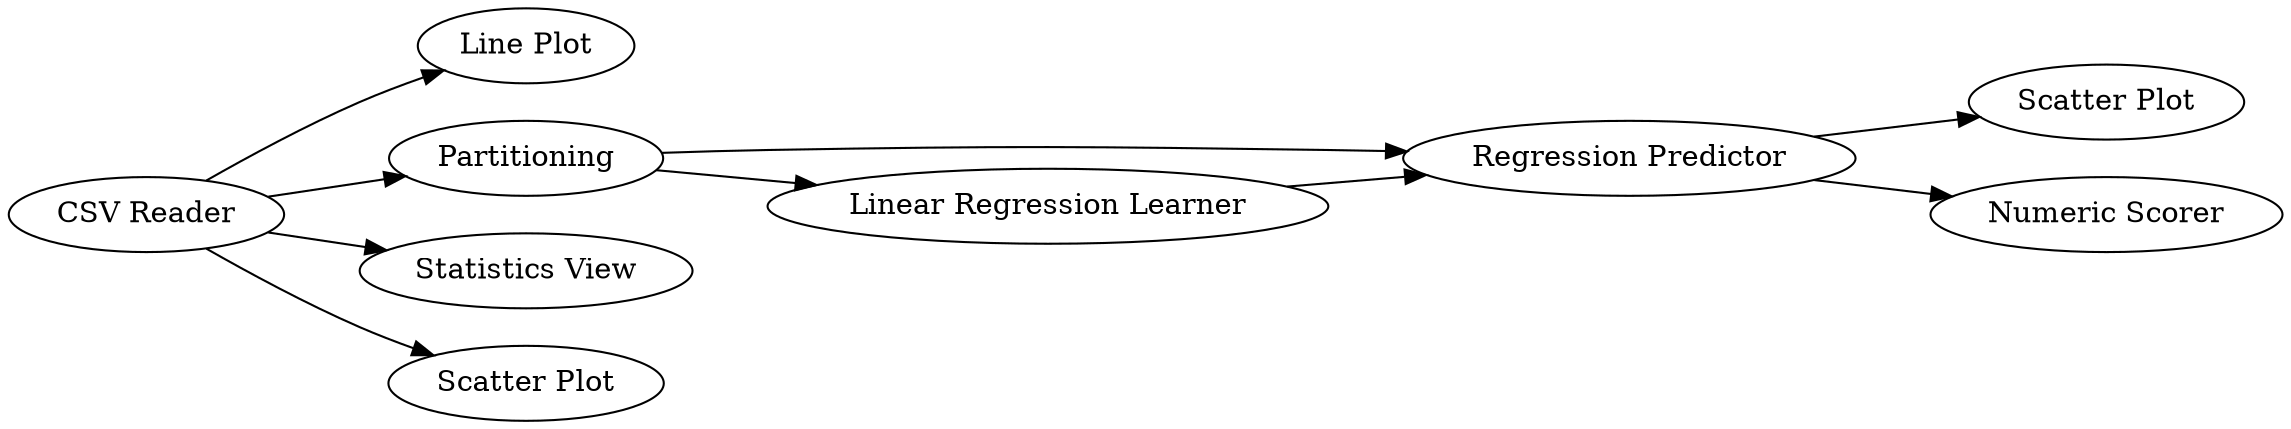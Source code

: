 digraph {
	1 -> 4
	1 -> 5
	5 -> 7
	5 -> 6
	1 -> 2
	7 -> 10
	6 -> 7
	1 -> 3
	7 -> 9
	5 [label=Partitioning]
	1 [label="CSV Reader"]
	7 [label="Regression Predictor"]
	9 [label="Numeric Scorer"]
	4 [label="Line Plot"]
	6 [label="Linear Regression Learner"]
	3 [label="Scatter Plot"]
	2 [label="Statistics View"]
	10 [label="Scatter Plot"]
	rankdir=LR
}
